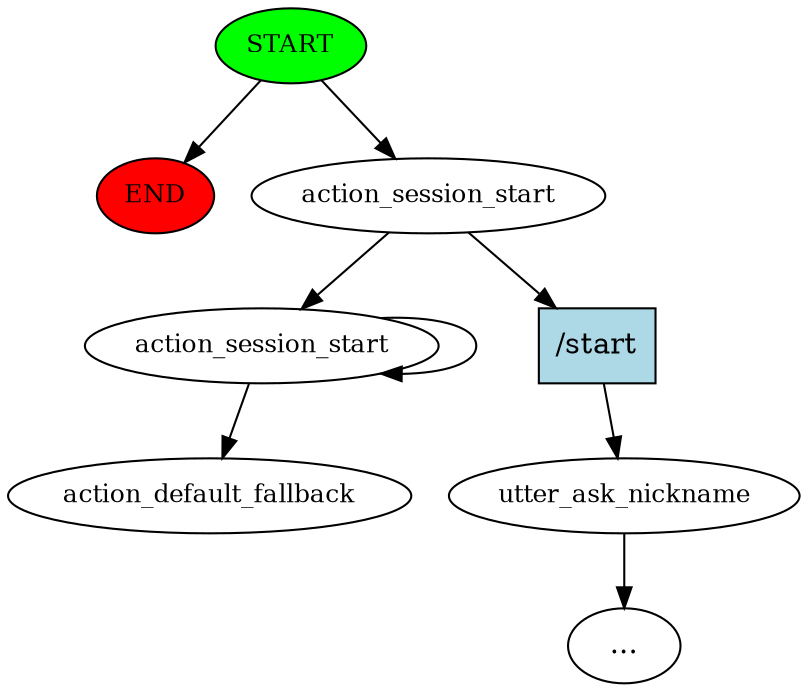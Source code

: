 digraph  {
0 [class="start active", fillcolor=green, fontsize=12, label=START, style=filled];
"-1" [class=end, fillcolor=red, fontsize=12, label=END, style=filled];
1 [class=active, fontsize=12, label=action_session_start];
2 [class="", fontsize=12, label=utter_ask_nickname];
"-3" [class=ellipsis, label="..."];
4 [class=active, fontsize=12, label=action_session_start];
6 [class="dashed active", fontsize=12, label=action_default_fallback];
7 [class=intent, fillcolor=lightblue, label="/start", shape=rect, style=filled];
0 -> "-1"  [class="", key=NONE, label=""];
0 -> 1  [class=active, key=NONE, label=""];
1 -> 4  [class=active, key=NONE, label=""];
1 -> 7  [class="", key=0];
2 -> "-3"  [class="", key=NONE, label=""];
4 -> 6  [class=active, key=NONE, label=""];
4 -> 4  [class=active, key=NONE, label=""];
7 -> 2  [class="", key=0];
}
